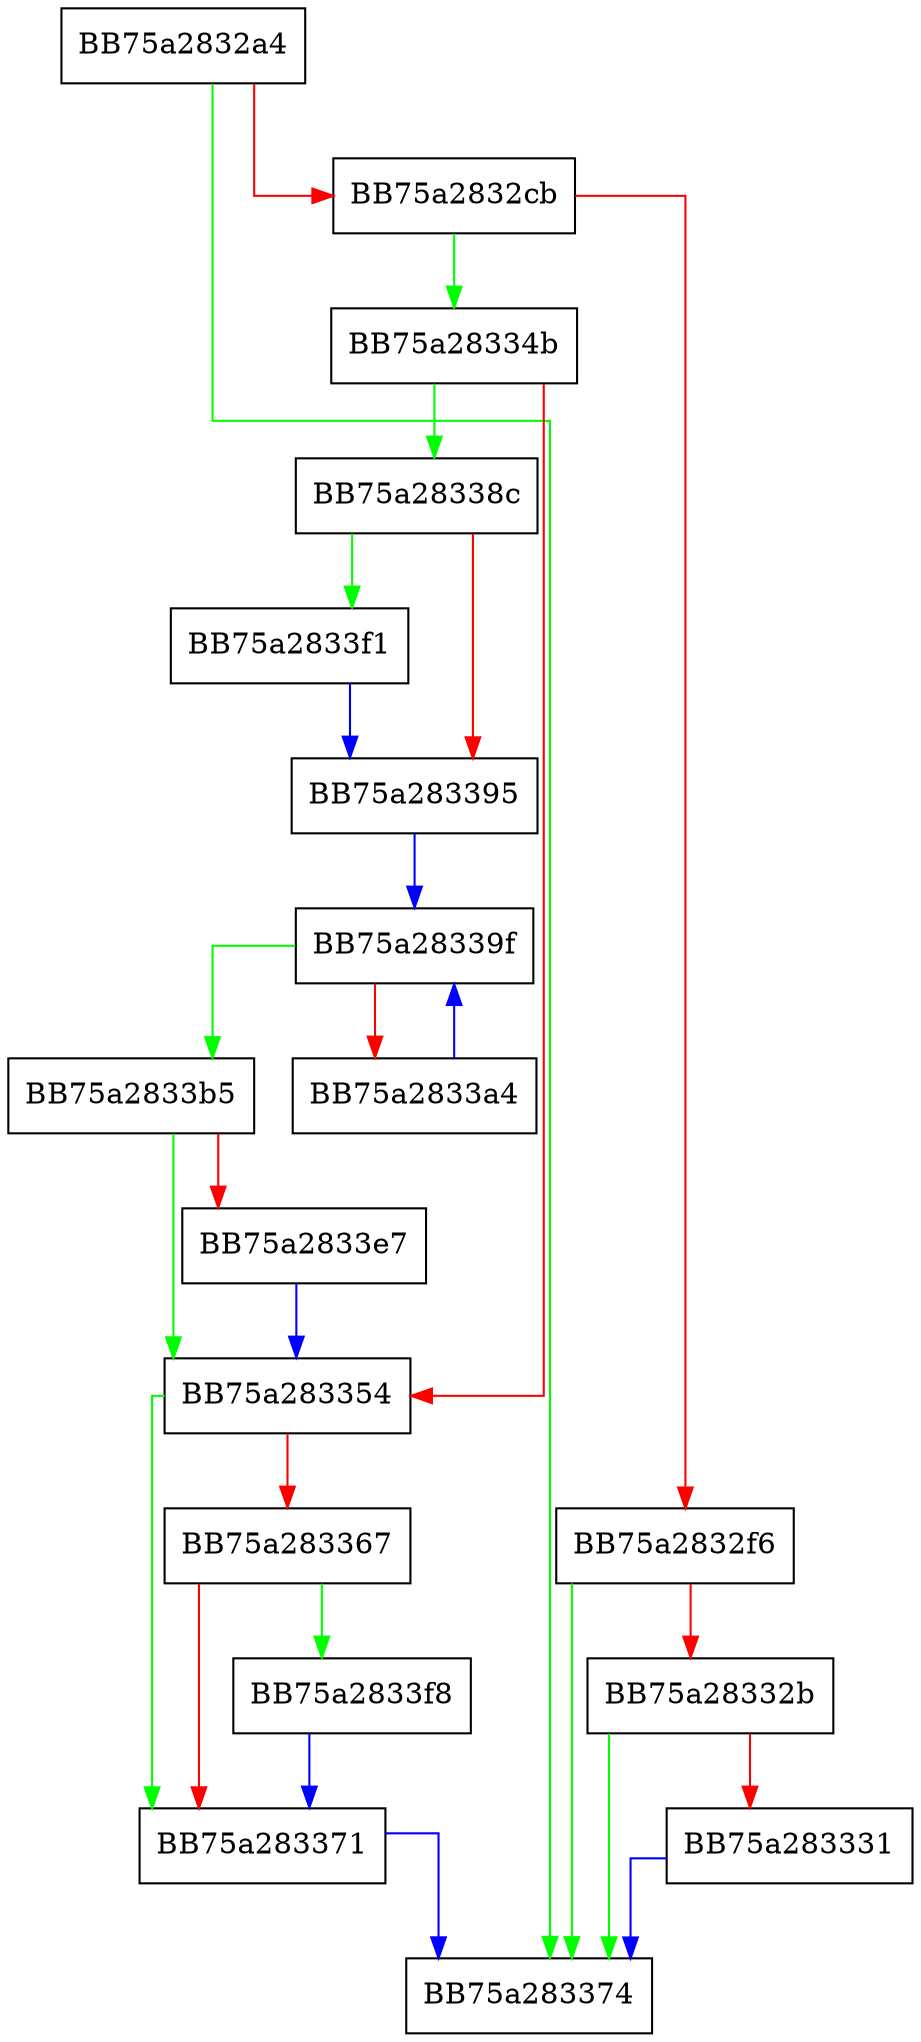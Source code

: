 digraph Insert {
  node [shape="box"];
  graph [splines=ortho];
  BB75a2832a4 -> BB75a283374 [color="green"];
  BB75a2832a4 -> BB75a2832cb [color="red"];
  BB75a2832cb -> BB75a28334b [color="green"];
  BB75a2832cb -> BB75a2832f6 [color="red"];
  BB75a2832f6 -> BB75a283374 [color="green"];
  BB75a2832f6 -> BB75a28332b [color="red"];
  BB75a28332b -> BB75a283374 [color="green"];
  BB75a28332b -> BB75a283331 [color="red"];
  BB75a283331 -> BB75a283374 [color="blue"];
  BB75a28334b -> BB75a28338c [color="green"];
  BB75a28334b -> BB75a283354 [color="red"];
  BB75a283354 -> BB75a283371 [color="green"];
  BB75a283354 -> BB75a283367 [color="red"];
  BB75a283367 -> BB75a2833f8 [color="green"];
  BB75a283367 -> BB75a283371 [color="red"];
  BB75a283371 -> BB75a283374 [color="blue"];
  BB75a28338c -> BB75a2833f1 [color="green"];
  BB75a28338c -> BB75a283395 [color="red"];
  BB75a283395 -> BB75a28339f [color="blue"];
  BB75a28339f -> BB75a2833b5 [color="green"];
  BB75a28339f -> BB75a2833a4 [color="red"];
  BB75a2833a4 -> BB75a28339f [color="blue"];
  BB75a2833b5 -> BB75a283354 [color="green"];
  BB75a2833b5 -> BB75a2833e7 [color="red"];
  BB75a2833e7 -> BB75a283354 [color="blue"];
  BB75a2833f1 -> BB75a283395 [color="blue"];
  BB75a2833f8 -> BB75a283371 [color="blue"];
}